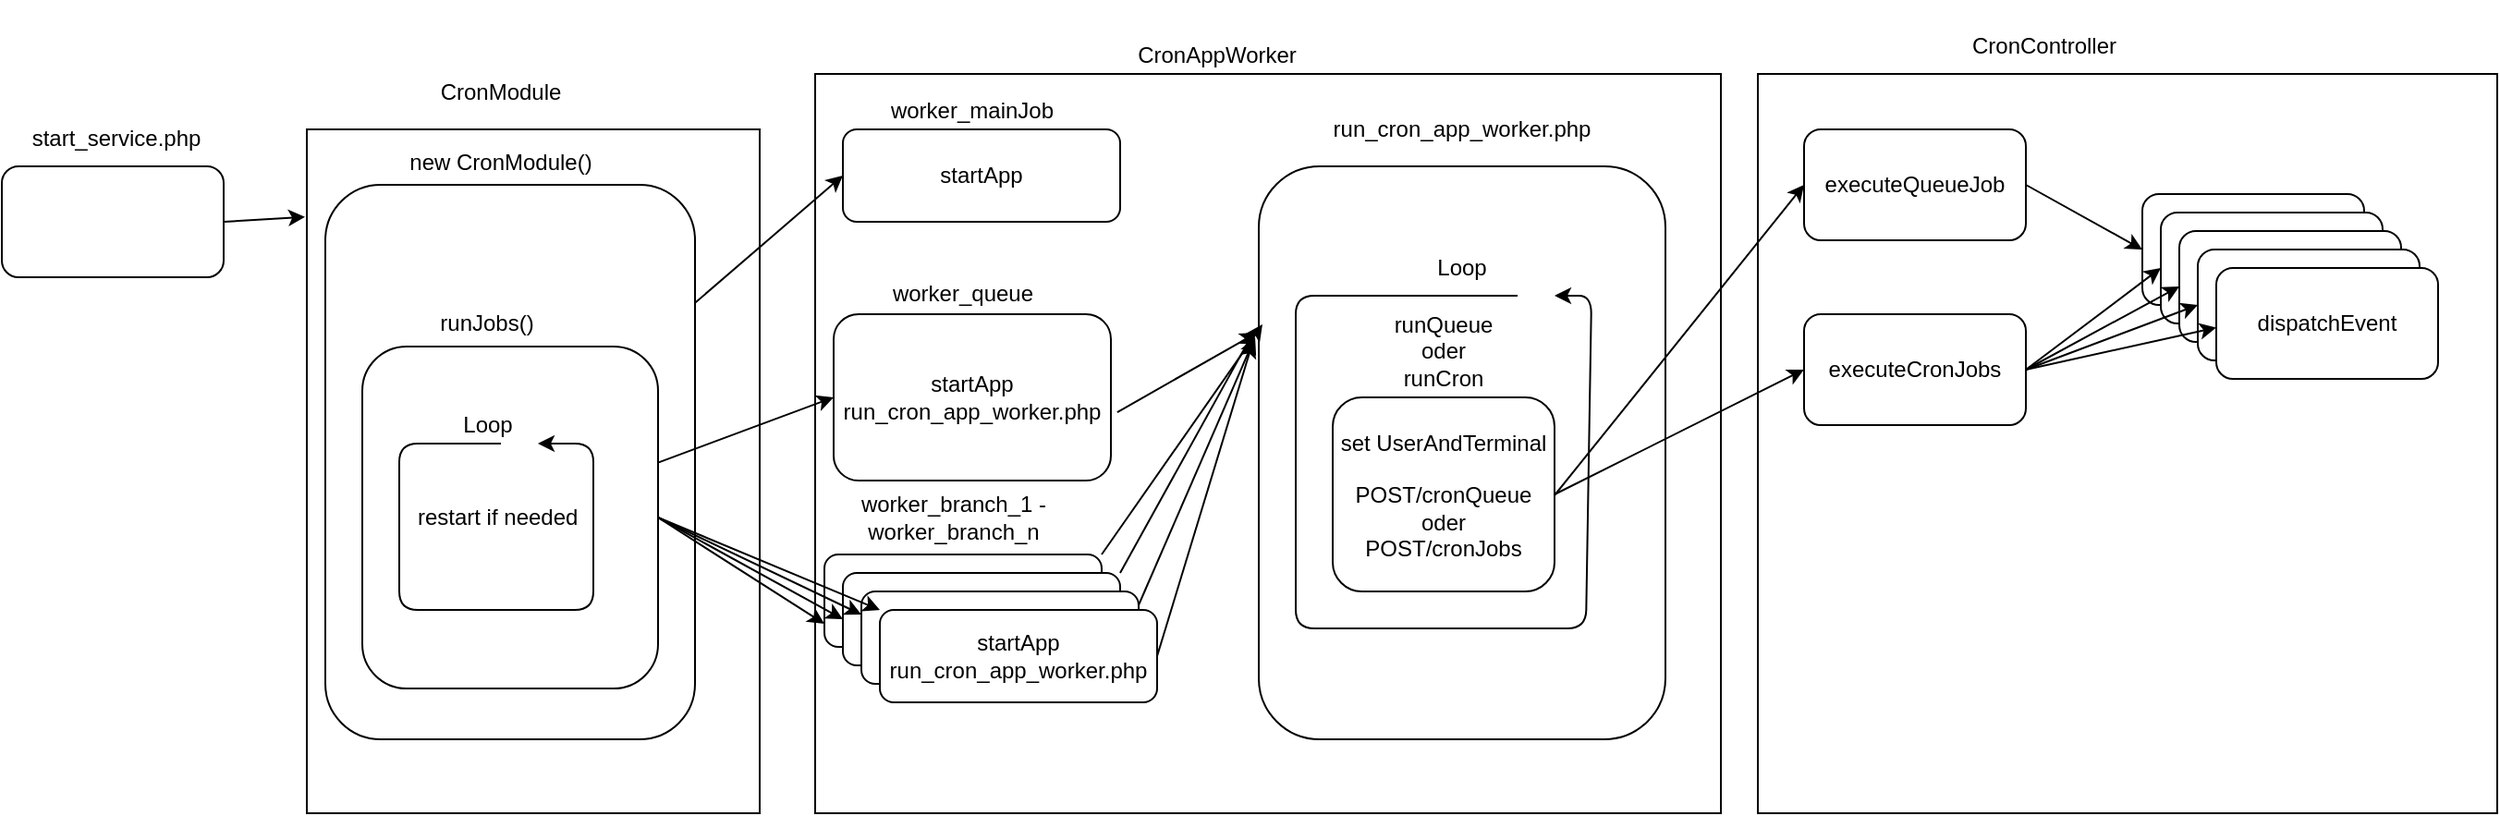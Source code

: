 <mxfile version="14.6.6" type="github">
  <diagram id="3WkeCDNO4JOJ7i5teq0Y" name="Page-1">
    <mxGraphModel dx="2591" dy="739" grid="1" gridSize="10" guides="1" tooltips="1" connect="1" arrows="1" fold="1" page="1" pageScale="1" pageWidth="1169" pageHeight="827" math="0" shadow="0">
      <root>
        <mxCell id="0" />
        <mxCell id="1" parent="0" />
        <mxCell id="vHGJKrFZ5tcl8I4FfaOA-48" value="" style="rounded=0;whiteSpace=wrap;html=1;" parent="1" vertex="1">
          <mxGeometry x="310" y="40" width="490" height="400" as="geometry" />
        </mxCell>
        <mxCell id="vHGJKrFZ5tcl8I4FfaOA-3" value="" style="whiteSpace=wrap;html=1;" parent="1" vertex="1">
          <mxGeometry x="35" y="70" width="245" height="370" as="geometry" />
        </mxCell>
        <mxCell id="vHGJKrFZ5tcl8I4FfaOA-1" value="" style="rounded=1;whiteSpace=wrap;html=1;" parent="1" vertex="1">
          <mxGeometry x="45" y="100" width="200" height="300" as="geometry" />
        </mxCell>
        <mxCell id="vHGJKrFZ5tcl8I4FfaOA-17" value="restart if needed&amp;nbsp; &amp;nbsp;&amp;nbsp;" style="rounded=1;whiteSpace=wrap;html=1;" parent="1" vertex="1">
          <mxGeometry x="65" y="187.5" width="160" height="185" as="geometry" />
        </mxCell>
        <mxCell id="vHGJKrFZ5tcl8I4FfaOA-2" value="&lt;span&gt;startApp&lt;br&gt;&lt;/span&gt;run_cron_app_worker.php&lt;span&gt;&lt;br&gt;&lt;/span&gt;" style="rounded=1;whiteSpace=wrap;html=1;" parent="1" vertex="1">
          <mxGeometry x="320" y="170" width="150" height="90" as="geometry" />
        </mxCell>
        <mxCell id="vHGJKrFZ5tcl8I4FfaOA-4" value="new CronModule()" style="text;html=1;strokeColor=none;fillColor=none;align=center;verticalAlign=middle;whiteSpace=wrap;rounded=0;" parent="1" vertex="1">
          <mxGeometry x="80" y="78" width="120" height="20" as="geometry" />
        </mxCell>
        <mxCell id="vHGJKrFZ5tcl8I4FfaOA-6" value="worker_queue" style="text;html=1;strokeColor=none;fillColor=none;align=center;verticalAlign=middle;whiteSpace=wrap;rounded=0;" parent="1" vertex="1">
          <mxGeometry x="300" y="149" width="180" height="20" as="geometry" />
        </mxCell>
        <mxCell id="vHGJKrFZ5tcl8I4FfaOA-7" value="&lt;span&gt;startApp&lt;/span&gt;" style="rounded=1;whiteSpace=wrap;html=1;" parent="1" vertex="1">
          <mxGeometry x="325" y="70" width="150" height="50" as="geometry" />
        </mxCell>
        <mxCell id="vHGJKrFZ5tcl8I4FfaOA-8" value="CronModule" style="text;html=1;strokeColor=none;fillColor=none;align=center;verticalAlign=middle;whiteSpace=wrap;rounded=0;" parent="1" vertex="1">
          <mxGeometry x="50" y="40" width="180" height="20" as="geometry" />
        </mxCell>
        <mxCell id="vHGJKrFZ5tcl8I4FfaOA-9" value="" style="rounded=1;whiteSpace=wrap;html=1;" parent="1" vertex="1">
          <mxGeometry x="315" y="300" width="150" height="50" as="geometry" />
        </mxCell>
        <mxCell id="vHGJKrFZ5tcl8I4FfaOA-10" value="worker_branch_1 - worker_branch_n" style="text;html=1;strokeColor=none;fillColor=none;align=center;verticalAlign=middle;whiteSpace=wrap;rounded=0;" parent="1" vertex="1">
          <mxGeometry x="295" y="270" width="180" height="20" as="geometry" />
        </mxCell>
        <mxCell id="vHGJKrFZ5tcl8I4FfaOA-11" value="" style="rounded=1;whiteSpace=wrap;html=1;" parent="1" vertex="1">
          <mxGeometry x="325" y="310" width="150" height="50" as="geometry" />
        </mxCell>
        <mxCell id="vHGJKrFZ5tcl8I4FfaOA-12" value="" style="rounded=1;whiteSpace=wrap;html=1;" parent="1" vertex="1">
          <mxGeometry x="335" y="320" width="150" height="50" as="geometry" />
        </mxCell>
        <mxCell id="vHGJKrFZ5tcl8I4FfaOA-13" value="&lt;span&gt;startApp&lt;br&gt;run_cron_app_worker.php&lt;/span&gt;" style="rounded=1;whiteSpace=wrap;html=1;" parent="1" vertex="1">
          <mxGeometry x="345" y="330" width="150" height="50" as="geometry" />
        </mxCell>
        <mxCell id="vHGJKrFZ5tcl8I4FfaOA-14" value="worker_mainJob" style="text;html=1;strokeColor=none;fillColor=none;align=center;verticalAlign=middle;whiteSpace=wrap;rounded=0;" parent="1" vertex="1">
          <mxGeometry x="305" y="50" width="180" height="20" as="geometry" />
        </mxCell>
        <mxCell id="vHGJKrFZ5tcl8I4FfaOA-15" value="CronAppWorker" style="text;html=1;strokeColor=none;fillColor=none;align=center;verticalAlign=middle;whiteSpace=wrap;rounded=0;" parent="1" vertex="1">
          <mxGeometry x="315" y="20" width="425" height="20" as="geometry" />
        </mxCell>
        <mxCell id="vHGJKrFZ5tcl8I4FfaOA-16" value="runJobs()" style="text;html=1;strokeColor=none;fillColor=none;align=center;verticalAlign=middle;whiteSpace=wrap;rounded=0;" parent="1" vertex="1">
          <mxGeometry x="85" y="162.5" width="95" height="25" as="geometry" />
        </mxCell>
        <mxCell id="vHGJKrFZ5tcl8I4FfaOA-20" value="" style="endArrow=classic;html=1;entryX=0;entryY=0.5;entryDx=0;entryDy=0;" parent="1" source="vHGJKrFZ5tcl8I4FfaOA-1" target="vHGJKrFZ5tcl8I4FfaOA-7" edge="1">
          <mxGeometry width="50" height="50" relative="1" as="geometry">
            <mxPoint x="140" y="180" as="sourcePoint" />
            <mxPoint x="190" y="130" as="targetPoint" />
          </mxGeometry>
        </mxCell>
        <mxCell id="vHGJKrFZ5tcl8I4FfaOA-21" value="" style="endArrow=classic;html=1;entryX=0;entryY=0.5;entryDx=0;entryDy=0;" parent="1" source="vHGJKrFZ5tcl8I4FfaOA-17" target="vHGJKrFZ5tcl8I4FfaOA-2" edge="1">
          <mxGeometry width="50" height="50" relative="1" as="geometry">
            <mxPoint x="220" y="260" as="sourcePoint" />
            <mxPoint x="270" y="210" as="targetPoint" />
          </mxGeometry>
        </mxCell>
        <mxCell id="vHGJKrFZ5tcl8I4FfaOA-22" value="" style="endArrow=classic;html=1;exitX=1;exitY=0.5;exitDx=0;exitDy=0;entryX=0;entryY=0.75;entryDx=0;entryDy=0;" parent="1" source="vHGJKrFZ5tcl8I4FfaOA-17" target="vHGJKrFZ5tcl8I4FfaOA-9" edge="1">
          <mxGeometry width="50" height="50" relative="1" as="geometry">
            <mxPoint x="390" y="180" as="sourcePoint" />
            <mxPoint x="440" y="130" as="targetPoint" />
          </mxGeometry>
        </mxCell>
        <mxCell id="vHGJKrFZ5tcl8I4FfaOA-23" value="" style="endArrow=classic;html=1;exitX=1;exitY=0.5;exitDx=0;exitDy=0;entryX=0;entryY=0.5;entryDx=0;entryDy=0;" parent="1" source="vHGJKrFZ5tcl8I4FfaOA-17" target="vHGJKrFZ5tcl8I4FfaOA-11" edge="1">
          <mxGeometry width="50" height="50" relative="1" as="geometry">
            <mxPoint x="230" y="225" as="sourcePoint" />
            <mxPoint x="325" y="335" as="targetPoint" />
          </mxGeometry>
        </mxCell>
        <mxCell id="vHGJKrFZ5tcl8I4FfaOA-24" value="" style="endArrow=classic;html=1;entryX=0;entryY=0.25;entryDx=0;entryDy=0;exitX=1;exitY=0.5;exitDx=0;exitDy=0;" parent="1" source="vHGJKrFZ5tcl8I4FfaOA-17" target="vHGJKrFZ5tcl8I4FfaOA-12" edge="1">
          <mxGeometry width="50" height="50" relative="1" as="geometry">
            <mxPoint x="220" y="220" as="sourcePoint" />
            <mxPoint x="335" y="345" as="targetPoint" />
          </mxGeometry>
        </mxCell>
        <mxCell id="vHGJKrFZ5tcl8I4FfaOA-25" value="" style="endArrow=classic;html=1;exitX=1;exitY=0.5;exitDx=0;exitDy=0;entryX=0;entryY=0;entryDx=0;entryDy=0;" parent="1" source="vHGJKrFZ5tcl8I4FfaOA-17" target="vHGJKrFZ5tcl8I4FfaOA-13" edge="1">
          <mxGeometry width="50" height="50" relative="1" as="geometry">
            <mxPoint x="220" y="220" as="sourcePoint" />
            <mxPoint x="340" y="333" as="targetPoint" />
          </mxGeometry>
        </mxCell>
        <mxCell id="vHGJKrFZ5tcl8I4FfaOA-33" value="start_service.php" style="text;html=1;strokeColor=none;fillColor=none;align=center;verticalAlign=middle;whiteSpace=wrap;rounded=0;" parent="1" vertex="1">
          <mxGeometry x="-88" y="65" width="40" height="20" as="geometry" />
        </mxCell>
        <mxCell id="vHGJKrFZ5tcl8I4FfaOA-34" value="Loop" style="text;html=1;strokeColor=none;fillColor=none;align=center;verticalAlign=middle;whiteSpace=wrap;rounded=0;" parent="1" vertex="1">
          <mxGeometry x="112.5" y="220" width="40" height="20" as="geometry" />
        </mxCell>
        <mxCell id="vHGJKrFZ5tcl8I4FfaOA-37" value="" style="endArrow=classic;html=1;entryX=-0.004;entryY=0.128;entryDx=0;entryDy=0;entryPerimeter=0;exitX=1;exitY=0.5;exitDx=0;exitDy=0;" parent="1" source="vHGJKrFZ5tcl8I4FfaOA-39" target="vHGJKrFZ5tcl8I4FfaOA-3" edge="1">
          <mxGeometry width="50" height="50" relative="1" as="geometry">
            <mxPoint x="-70" y="140" as="sourcePoint" />
            <mxPoint x="440" y="110" as="targetPoint" />
          </mxGeometry>
        </mxCell>
        <mxCell id="vHGJKrFZ5tcl8I4FfaOA-39" value="" style="rounded=1;whiteSpace=wrap;html=1;" parent="1" vertex="1">
          <mxGeometry x="-130" y="90" width="120" height="60" as="geometry" />
        </mxCell>
        <mxCell id="vHGJKrFZ5tcl8I4FfaOA-41" value="" style="rounded=1;whiteSpace=wrap;html=1;" parent="1" vertex="1">
          <mxGeometry x="550" y="90" width="220" height="310" as="geometry" />
        </mxCell>
        <mxCell id="vHGJKrFZ5tcl8I4FfaOA-43" value="Loop" style="text;html=1;strokeColor=none;fillColor=none;align=center;verticalAlign=middle;whiteSpace=wrap;rounded=0;" parent="1" vertex="1">
          <mxGeometry x="640" y="135" width="40" height="20" as="geometry" />
        </mxCell>
        <mxCell id="vHGJKrFZ5tcl8I4FfaOA-44" value="run_cron_app_worker.php" style="text;html=1;strokeColor=none;fillColor=none;align=center;verticalAlign=middle;whiteSpace=wrap;rounded=0;" parent="1" vertex="1">
          <mxGeometry x="640" y="60" width="40" height="20" as="geometry" />
        </mxCell>
        <mxCell id="vHGJKrFZ5tcl8I4FfaOA-45" value="" style="endArrow=classic;html=1;exitX=1.023;exitY=0.589;exitDx=0;exitDy=0;exitPerimeter=0;" parent="1" source="vHGJKrFZ5tcl8I4FfaOA-2" edge="1">
          <mxGeometry width="50" height="50" relative="1" as="geometry">
            <mxPoint x="390" y="360" as="sourcePoint" />
            <mxPoint x="549" y="180" as="targetPoint" />
          </mxGeometry>
        </mxCell>
        <mxCell id="vHGJKrFZ5tcl8I4FfaOA-46" value="runQueue oder&lt;br&gt;runCron" style="text;html=1;strokeColor=none;fillColor=none;align=center;verticalAlign=middle;whiteSpace=wrap;rounded=0;" parent="1" vertex="1">
          <mxGeometry x="630" y="180" width="40" height="20" as="geometry" />
        </mxCell>
        <mxCell id="xk0VU2B57EffYjzDep0H-1" value="CronController" style="text;html=1;strokeColor=none;fillColor=none;align=center;verticalAlign=middle;whiteSpace=wrap;rounded=0;" vertex="1" parent="1">
          <mxGeometry x="900" width="150" height="50" as="geometry" />
        </mxCell>
        <mxCell id="xk0VU2B57EffYjzDep0H-2" value="" style="whiteSpace=wrap;html=1;aspect=fixed;" vertex="1" parent="1">
          <mxGeometry x="820" y="40" width="400" height="400" as="geometry" />
        </mxCell>
        <mxCell id="xk0VU2B57EffYjzDep0H-3" value="executeQueueJob" style="rounded=1;whiteSpace=wrap;html=1;" vertex="1" parent="1">
          <mxGeometry x="845" y="70" width="120" height="60" as="geometry" />
        </mxCell>
        <mxCell id="xk0VU2B57EffYjzDep0H-4" value="executeCronJobs" style="rounded=1;whiteSpace=wrap;html=1;" vertex="1" parent="1">
          <mxGeometry x="845" y="170" width="120" height="60" as="geometry" />
        </mxCell>
        <mxCell id="xk0VU2B57EffYjzDep0H-5" value="dispatchEvent" style="rounded=1;whiteSpace=wrap;html=1;" vertex="1" parent="1">
          <mxGeometry x="1028" y="105" width="120" height="60" as="geometry" />
        </mxCell>
        <mxCell id="xk0VU2B57EffYjzDep0H-6" value="dispatchEvent" style="rounded=1;whiteSpace=wrap;html=1;" vertex="1" parent="1">
          <mxGeometry x="1038" y="115" width="120" height="60" as="geometry" />
        </mxCell>
        <mxCell id="xk0VU2B57EffYjzDep0H-7" value="dispatchEvent" style="rounded=1;whiteSpace=wrap;html=1;" vertex="1" parent="1">
          <mxGeometry x="1048" y="125" width="120" height="60" as="geometry" />
        </mxCell>
        <mxCell id="xk0VU2B57EffYjzDep0H-8" value="dispatchEvent" style="rounded=1;whiteSpace=wrap;html=1;" vertex="1" parent="1">
          <mxGeometry x="1058" y="135" width="120" height="60" as="geometry" />
        </mxCell>
        <mxCell id="xk0VU2B57EffYjzDep0H-9" value="dispatchEvent" style="rounded=1;whiteSpace=wrap;html=1;" vertex="1" parent="1">
          <mxGeometry x="1068" y="145" width="120" height="60" as="geometry" />
        </mxCell>
        <mxCell id="xk0VU2B57EffYjzDep0H-10" value="" style="endArrow=classic;html=1;exitX=1;exitY=0.5;exitDx=0;exitDy=0;entryX=0;entryY=0.5;entryDx=0;entryDy=0;" edge="1" parent="1" source="xk0VU2B57EffYjzDep0H-3" target="xk0VU2B57EffYjzDep0H-5">
          <mxGeometry width="50" height="50" relative="1" as="geometry">
            <mxPoint x="970" y="150" as="sourcePoint" />
            <mxPoint x="1020" y="100" as="targetPoint" />
          </mxGeometry>
        </mxCell>
        <mxCell id="xk0VU2B57EffYjzDep0H-11" value="" style="endArrow=classic;html=1;exitX=1;exitY=0.5;exitDx=0;exitDy=0;entryX=0;entryY=0.5;entryDx=0;entryDy=0;" edge="1" parent="1" source="xk0VU2B57EffYjzDep0H-4" target="xk0VU2B57EffYjzDep0H-6">
          <mxGeometry width="50" height="50" relative="1" as="geometry">
            <mxPoint x="975" y="110" as="sourcePoint" />
            <mxPoint x="1110" y="145" as="targetPoint" />
          </mxGeometry>
        </mxCell>
        <mxCell id="xk0VU2B57EffYjzDep0H-12" value="" style="endArrow=classic;html=1;entryX=0;entryY=0.5;entryDx=0;entryDy=0;exitX=1;exitY=0.5;exitDx=0;exitDy=0;" edge="1" parent="1" source="xk0VU2B57EffYjzDep0H-4" target="xk0VU2B57EffYjzDep0H-7">
          <mxGeometry width="50" height="50" relative="1" as="geometry">
            <mxPoint x="985" y="120" as="sourcePoint" />
            <mxPoint x="1120" y="155" as="targetPoint" />
          </mxGeometry>
        </mxCell>
        <mxCell id="xk0VU2B57EffYjzDep0H-13" value="" style="endArrow=classic;html=1;exitX=1;exitY=0.5;exitDx=0;exitDy=0;entryX=0;entryY=0.5;entryDx=0;entryDy=0;" edge="1" parent="1" source="xk0VU2B57EffYjzDep0H-4" target="xk0VU2B57EffYjzDep0H-8">
          <mxGeometry width="50" height="50" relative="1" as="geometry">
            <mxPoint x="995" y="130" as="sourcePoint" />
            <mxPoint x="1130" y="165" as="targetPoint" />
          </mxGeometry>
        </mxCell>
        <mxCell id="xk0VU2B57EffYjzDep0H-14" value="" style="endArrow=classic;html=1;exitX=1;exitY=0.5;exitDx=0;exitDy=0;" edge="1" parent="1" source="xk0VU2B57EffYjzDep0H-4">
          <mxGeometry width="50" height="50" relative="1" as="geometry">
            <mxPoint x="965" y="193" as="sourcePoint" />
            <mxPoint x="1068" y="177.202" as="targetPoint" />
          </mxGeometry>
        </mxCell>
        <mxCell id="xk0VU2B57EffYjzDep0H-15" value="set UserAndTerminal&lt;br&gt;&lt;br&gt;POST/cronQueue&lt;br&gt;oder&lt;br&gt;POST/cronJobs" style="rounded=1;whiteSpace=wrap;html=1;" vertex="1" parent="1">
          <mxGeometry x="590" y="215" width="120" height="105" as="geometry" />
        </mxCell>
        <mxCell id="xk0VU2B57EffYjzDep0H-16" value="" style="endArrow=classic;html=1;entryX=0;entryY=0.5;entryDx=0;entryDy=0;" edge="1" parent="1" target="xk0VU2B57EffYjzDep0H-3">
          <mxGeometry width="50" height="50" relative="1" as="geometry">
            <mxPoint x="710" y="268" as="sourcePoint" />
            <mxPoint x="480" y="430" as="targetPoint" />
          </mxGeometry>
        </mxCell>
        <mxCell id="xk0VU2B57EffYjzDep0H-17" value="" style="endArrow=classic;html=1;entryX=0;entryY=0.5;entryDx=0;entryDy=0;exitX=1;exitY=0.5;exitDx=0;exitDy=0;" edge="1" parent="1" source="xk0VU2B57EffYjzDep0H-15" target="xk0VU2B57EffYjzDep0H-4">
          <mxGeometry width="50" height="50" relative="1" as="geometry">
            <mxPoint x="650" y="320" as="sourcePoint" />
            <mxPoint x="215" y="570" as="targetPoint" />
          </mxGeometry>
        </mxCell>
        <mxCell id="xk0VU2B57EffYjzDep0H-25" value="" style="endArrow=classic;html=1;exitX=0.5;exitY=0;exitDx=0;exitDy=0;entryX=0.75;entryY=0;entryDx=0;entryDy=0;" edge="1" parent="1">
          <mxGeometry width="50" height="50" relative="1" as="geometry">
            <mxPoint x="690" y="160" as="sourcePoint" />
            <mxPoint x="710" y="160" as="targetPoint" />
            <Array as="points">
              <mxPoint x="570" y="160" />
              <mxPoint x="570" y="250" />
              <mxPoint x="570" y="340" />
              <mxPoint x="727" y="340" />
              <mxPoint x="730" y="160" />
            </Array>
          </mxGeometry>
        </mxCell>
        <mxCell id="xk0VU2B57EffYjzDep0H-26" value="" style="endArrow=classic;html=1;" edge="1" parent="1">
          <mxGeometry width="50" height="50" relative="1" as="geometry">
            <mxPoint x="140" y="240" as="sourcePoint" />
            <mxPoint x="160" y="240" as="targetPoint" />
            <Array as="points">
              <mxPoint x="85" y="240" />
              <mxPoint x="85" y="330" />
              <mxPoint x="190" y="330" />
              <mxPoint x="190" y="240" />
            </Array>
          </mxGeometry>
        </mxCell>
        <mxCell id="xk0VU2B57EffYjzDep0H-28" value="" style="endArrow=classic;html=1;exitX=1;exitY=0.5;exitDx=0;exitDy=0;entryX=-0.014;entryY=0.305;entryDx=0;entryDy=0;entryPerimeter=0;" edge="1" parent="1" source="vHGJKrFZ5tcl8I4FfaOA-13" target="vHGJKrFZ5tcl8I4FfaOA-41">
          <mxGeometry width="50" height="50" relative="1" as="geometry">
            <mxPoint x="490" y="300" as="sourcePoint" />
            <mxPoint x="540" y="250" as="targetPoint" />
          </mxGeometry>
        </mxCell>
        <mxCell id="xk0VU2B57EffYjzDep0H-29" value="" style="endArrow=classic;html=1;exitX=0.933;exitY=-0.05;exitDx=0;exitDy=0;exitPerimeter=0;entryX=-0.009;entryY=0.298;entryDx=0;entryDy=0;entryPerimeter=0;" edge="1" parent="1" source="vHGJKrFZ5tcl8I4FfaOA-13" target="vHGJKrFZ5tcl8I4FfaOA-41">
          <mxGeometry width="50" height="50" relative="1" as="geometry">
            <mxPoint x="500.55" y="400" as="sourcePoint" />
            <mxPoint x="554.45" y="174.37" as="targetPoint" />
          </mxGeometry>
        </mxCell>
        <mxCell id="xk0VU2B57EffYjzDep0H-30" value="" style="endArrow=classic;html=1;exitX=1;exitY=0;exitDx=0;exitDy=0;" edge="1" parent="1" source="vHGJKrFZ5tcl8I4FfaOA-11">
          <mxGeometry width="50" height="50" relative="1" as="geometry">
            <mxPoint x="515" y="375" as="sourcePoint" />
            <mxPoint x="547" y="180" as="targetPoint" />
          </mxGeometry>
        </mxCell>
        <mxCell id="xk0VU2B57EffYjzDep0H-31" value="" style="endArrow=classic;html=1;exitX=1;exitY=0;exitDx=0;exitDy=0;entryX=0.009;entryY=0.276;entryDx=0;entryDy=0;entryPerimeter=0;" edge="1" parent="1" source="vHGJKrFZ5tcl8I4FfaOA-9" target="vHGJKrFZ5tcl8I4FfaOA-41">
          <mxGeometry width="50" height="50" relative="1" as="geometry">
            <mxPoint x="525" y="385" as="sourcePoint" />
            <mxPoint x="550" y="130" as="targetPoint" />
          </mxGeometry>
        </mxCell>
      </root>
    </mxGraphModel>
  </diagram>
</mxfile>
